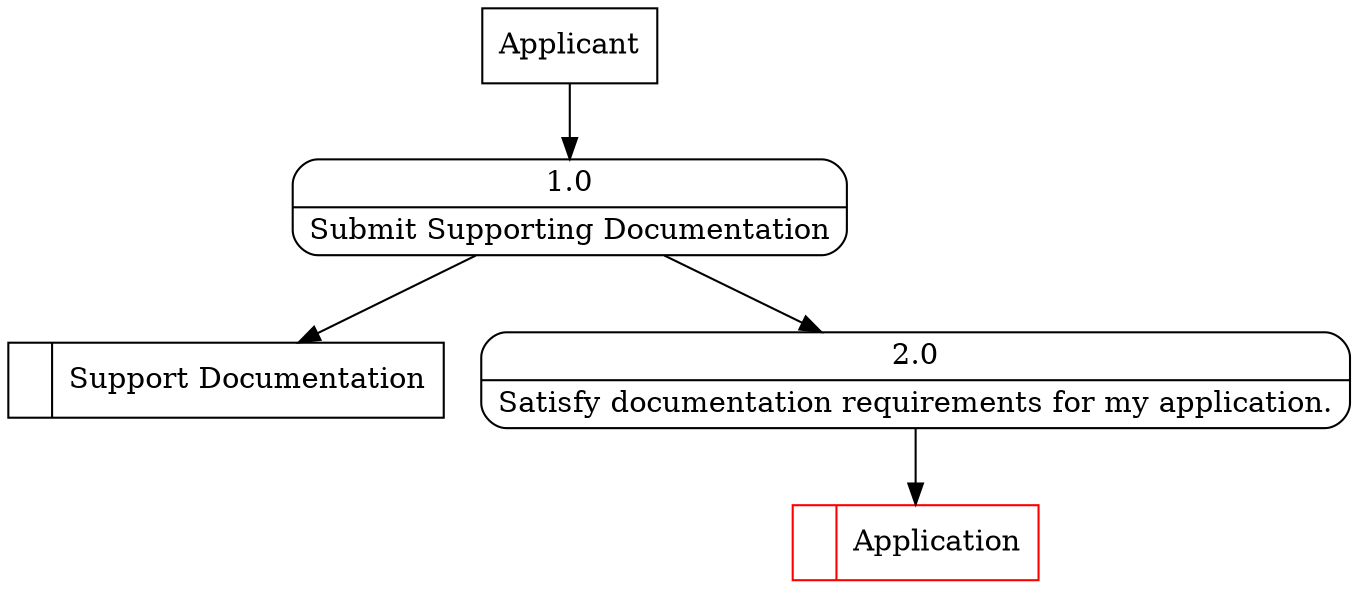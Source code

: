 digraph dfd2{ 
node[shape=record]
200 [label="<f0>  |<f1> Support Documentation " ];
201 [label="Applicant" shape=box];
202 [label="{<f0> 1.0|<f1> Submit Supporting Documentation }" shape=Mrecord];
2 [label="{<f0> 2.0|<f1> Satisfy documentation requirements for my application. }" shape=Mrecord];
202 -> 2
1001 [label="<f0>  |<f1> Application " color=red];
2 -> 1001
201 -> 202
202 -> 200
}